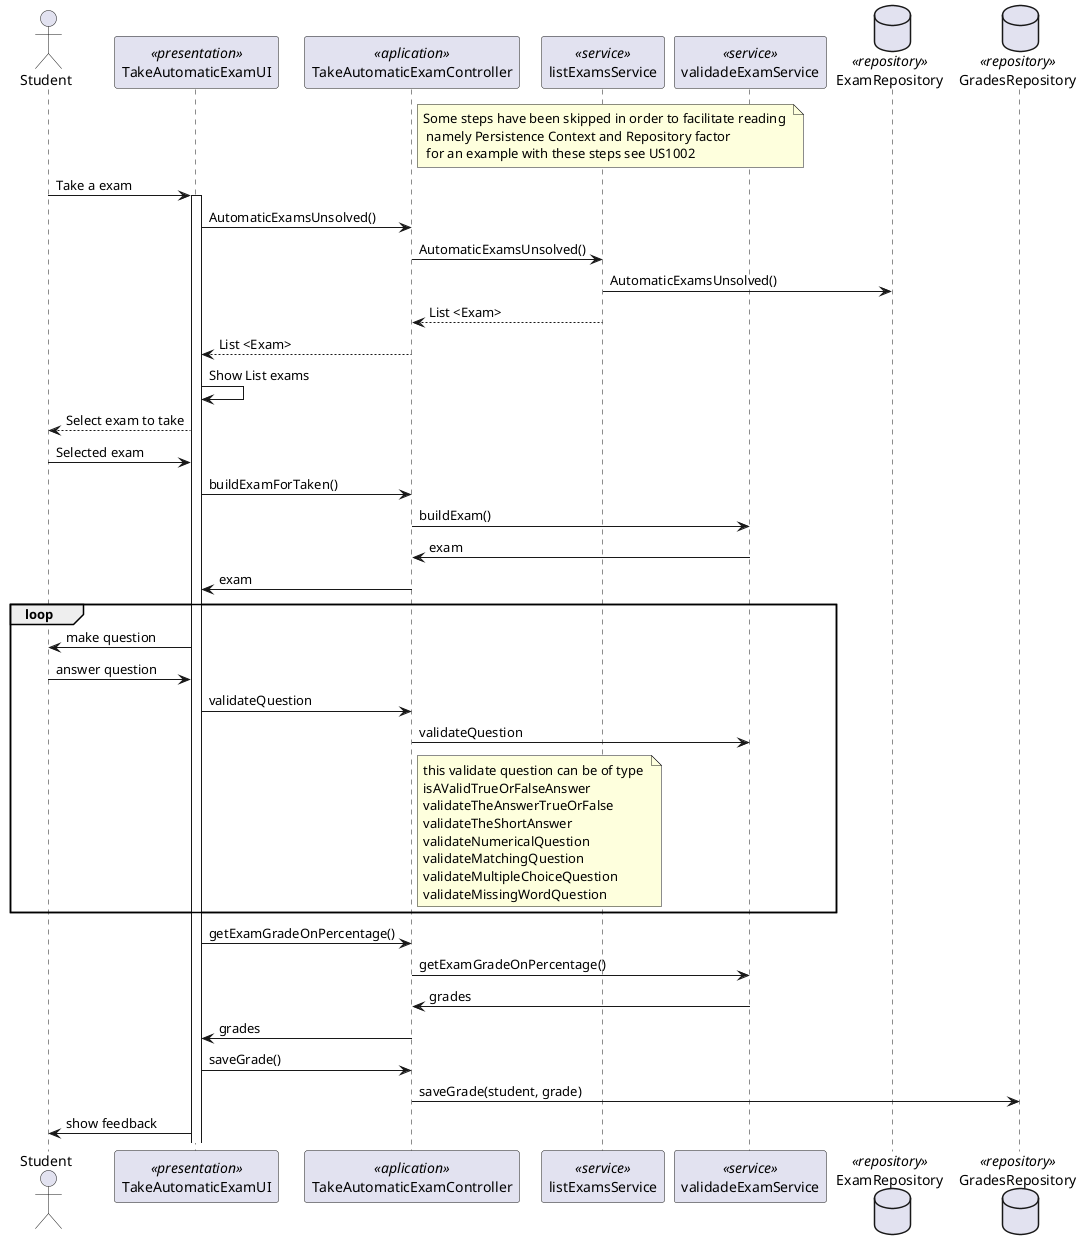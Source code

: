 @startuml
actor Student as Actor
participant TakeAutomaticExamUI as UI <<presentation>>
participant TakeAutomaticExamController as Controller <<aplication>>
participant listExamsService as Service1 <<service>>
participant validadeExamService as Service3 <<service>>
database ExamRepository as Repository1 <<repository>>
database GradesRepository as Repository3 <<repository>>

note right of Controller:Some steps have been skipped in order to facilitate reading \n namely Persistence Context and Repository factor \n for an example with these steps see US1002
Actor -> UI: Take a exam
activate UI
    UI -> Controller: AutomaticExamsUnsolved()
    Controller -> Service1: AutomaticExamsUnsolved()
    Service1 -> Repository1: AutomaticExamsUnsolved()
    Service1 --> Controller: List <Exam>
    Controller --> UI: List <Exam>
    UI -> UI : Show List exams
    UI --> Actor: Select exam to take
    Actor -> UI: Selected exam

    UI -> Controller: buildExamForTaken()
    Controller -> Service3: buildExam()
    Service3 -> Controller: exam
    Controller -> UI: exam
    loop
    UI -> Actor: make question
    Actor -> UI: answer question
    UI -> Controller: validateQuestion
    Controller -> Service3: validateQuestion
    note right of Controller : this validate question can be of type \nisAValidTrueOrFalseAnswer\nvalidateTheAnswerTrueOrFalse\nvalidateTheShortAnswer\nvalidateNumericalQuestion\nvalidateMatchingQuestion\nvalidateMultipleChoiceQuestion\nvalidateMissingWordQuestion
    end
    UI -> Controller: getExamGradeOnPercentage()
    Controller -> Service3:getExamGradeOnPercentage()
    Service3 -> Controller: grades
    Controller -> UI: grades
    UI -> Controller: saveGrade()
    Controller -> Repository3: saveGrade(student, grade)
    UI -> Actor: show feedback
@enduml